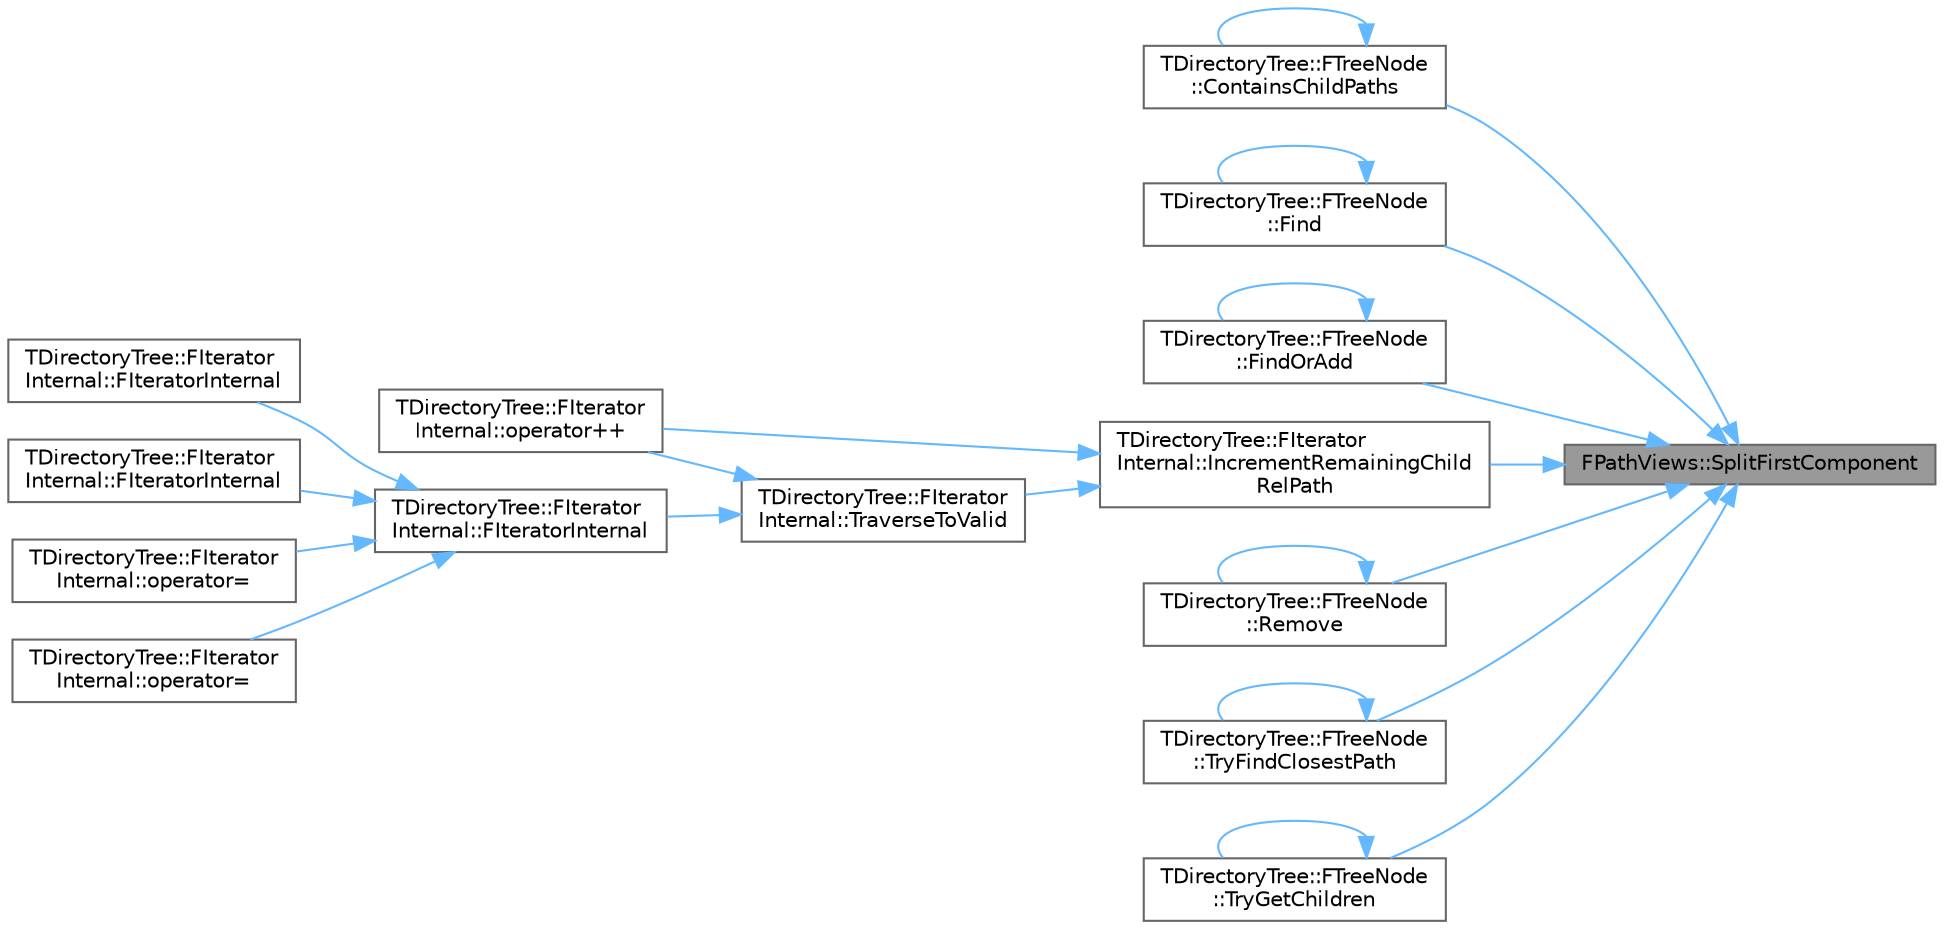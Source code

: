 digraph "FPathViews::SplitFirstComponent"
{
 // INTERACTIVE_SVG=YES
 // LATEX_PDF_SIZE
  bgcolor="transparent";
  edge [fontname=Helvetica,fontsize=10,labelfontname=Helvetica,labelfontsize=10];
  node [fontname=Helvetica,fontsize=10,shape=box,height=0.2,width=0.4];
  rankdir="RL";
  Node1 [id="Node000001",label="FPathViews::SplitFirstComponent",height=0.2,width=0.4,color="gray40", fillcolor="grey60", style="filled", fontcolor="black",tooltip="Split the given absolute or relative path into its topmost directory and the relative path from that ..."];
  Node1 -> Node2 [id="edge1_Node000001_Node000002",dir="back",color="steelblue1",style="solid",tooltip=" "];
  Node2 [id="Node000002",label="TDirectoryTree::FTreeNode\l::ContainsChildPaths",height=0.2,width=0.4,color="grey40", fillcolor="white", style="filled",URL="$d0/d19/structTDirectoryTree_1_1FTreeNode.html#a945536fcf725e8cf57fe73358c5c17c2",tooltip="Recursively search this node's subtree for the given relative path, then return whether that path has..."];
  Node2 -> Node2 [id="edge2_Node000002_Node000002",dir="back",color="steelblue1",style="solid",tooltip=" "];
  Node1 -> Node3 [id="edge3_Node000001_Node000003",dir="back",color="steelblue1",style="solid",tooltip=" "];
  Node3 [id="Node000003",label="TDirectoryTree::FTreeNode\l::Find",height=0.2,width=0.4,color="grey40", fillcolor="white", style="filled",URL="$d0/d19/structTDirectoryTree_1_1FTreeNode.html#a36218170ed9bd86757e682fc0a661919",tooltip="Return pointer to the Value stored in RelPath, if RelPath exists in the tree."];
  Node3 -> Node3 [id="edge4_Node000003_Node000003",dir="back",color="steelblue1",style="solid",tooltip=" "];
  Node1 -> Node4 [id="edge5_Node000001_Node000004",dir="back",color="steelblue1",style="solid",tooltip=" "];
  Node4 [id="Node000004",label="TDirectoryTree::FTreeNode\l::FindOrAdd",height=0.2,width=0.4,color="grey40", fillcolor="white", style="filled",URL="$d0/d19/structTDirectoryTree_1_1FTreeNode.html#ab8175a05fbd95dcc4805a6eb2676a52f",tooltip="Recursively search the node's subtree to find the given relative directory name, adding nodes for the..."];
  Node4 -> Node4 [id="edge6_Node000004_Node000004",dir="back",color="steelblue1",style="solid",tooltip=" "];
  Node1 -> Node5 [id="edge7_Node000001_Node000005",dir="back",color="steelblue1",style="solid",tooltip=" "];
  Node5 [id="Node000005",label="TDirectoryTree::FIterator\lInternal::IncrementRemainingChild\lRelPath",height=0.2,width=0.4,color="grey40", fillcolor="white", style="filled",URL="$d7/d96/structTDirectoryTree_1_1FIteratorInternal.html#aed741d6f137706af1d6a76c800532ebb",tooltip=" "];
  Node5 -> Node6 [id="edge8_Node000005_Node000006",dir="back",color="steelblue1",style="solid",tooltip=" "];
  Node6 [id="Node000006",label="TDirectoryTree::FIterator\lInternal::operator++",height=0.2,width=0.4,color="grey40", fillcolor="white", style="filled",URL="$d7/d96/structTDirectoryTree_1_1FIteratorInternal.html#ac7f17fd63d8226d4e09299b07ea66361",tooltip=" "];
  Node5 -> Node7 [id="edge9_Node000005_Node000007",dir="back",color="steelblue1",style="solid",tooltip=" "];
  Node7 [id="Node000007",label="TDirectoryTree::FIterator\lInternal::TraverseToValid",height=0.2,width=0.4,color="grey40", fillcolor="white", style="filled",URL="$d7/d96/structTDirectoryTree_1_1FIteratorInternal.html#a399536988fb5969f2c58b89e7f660d10",tooltip=" "];
  Node7 -> Node8 [id="edge10_Node000007_Node000008",dir="back",color="steelblue1",style="solid",tooltip=" "];
  Node8 [id="Node000008",label="TDirectoryTree::FIterator\lInternal::FIteratorInternal",height=0.2,width=0.4,color="grey40", fillcolor="white", style="filled",URL="$d7/d96/structTDirectoryTree_1_1FIteratorInternal.html#ab9744dae37b9bdb5f3f8c17ab9458b6e",tooltip=" "];
  Node8 -> Node9 [id="edge11_Node000008_Node000009",dir="back",color="steelblue1",style="solid",tooltip=" "];
  Node9 [id="Node000009",label="TDirectoryTree::FIterator\lInternal::FIteratorInternal",height=0.2,width=0.4,color="grey40", fillcolor="white", style="filled",URL="$d7/d96/structTDirectoryTree_1_1FIteratorInternal.html#aafa9fe5c86d3d347411866ede4a7ab36",tooltip=" "];
  Node8 -> Node10 [id="edge12_Node000008_Node000010",dir="back",color="steelblue1",style="solid",tooltip=" "];
  Node10 [id="Node000010",label="TDirectoryTree::FIterator\lInternal::FIteratorInternal",height=0.2,width=0.4,color="grey40", fillcolor="white", style="filled",URL="$d7/d96/structTDirectoryTree_1_1FIteratorInternal.html#aa75441803e70f147c4647b6e89ef8ed3",tooltip=" "];
  Node8 -> Node11 [id="edge13_Node000008_Node000011",dir="back",color="steelblue1",style="solid",tooltip=" "];
  Node11 [id="Node000011",label="TDirectoryTree::FIterator\lInternal::operator=",height=0.2,width=0.4,color="grey40", fillcolor="white", style="filled",URL="$d7/d96/structTDirectoryTree_1_1FIteratorInternal.html#a42b0280e8c2dde0d5a9488ab024c50c1",tooltip=" "];
  Node8 -> Node12 [id="edge14_Node000008_Node000012",dir="back",color="steelblue1",style="solid",tooltip=" "];
  Node12 [id="Node000012",label="TDirectoryTree::FIterator\lInternal::operator=",height=0.2,width=0.4,color="grey40", fillcolor="white", style="filled",URL="$d7/d96/structTDirectoryTree_1_1FIteratorInternal.html#a93c1d5a7d985e4677df6ed5d16ce075c",tooltip=" "];
  Node7 -> Node6 [id="edge15_Node000007_Node000006",dir="back",color="steelblue1",style="solid",tooltip=" "];
  Node1 -> Node13 [id="edge16_Node000001_Node000013",dir="back",color="steelblue1",style="solid",tooltip=" "];
  Node13 [id="Node000013",label="TDirectoryTree::FTreeNode\l::Remove",height=0.2,width=0.4,color="grey40", fillcolor="white", style="filled",URL="$d0/d19/structTDirectoryTree_1_1FTreeNode.html#a09c3ff5a89134db663c4c5dcdc5b1a0c",tooltip="Remove the Value if it exists in the tree."];
  Node13 -> Node13 [id="edge17_Node000013_Node000013",dir="back",color="steelblue1",style="solid",tooltip=" "];
  Node1 -> Node14 [id="edge18_Node000001_Node000014",dir="back",color="steelblue1",style="solid",tooltip=" "];
  Node14 [id="Node000014",label="TDirectoryTree::FTreeNode\l::TryFindClosestPath",height=0.2,width=0.4,color="grey40", fillcolor="white", style="filled",URL="$d0/d19/structTDirectoryTree_1_1FTreeNode.html#aed4ccd3da2d1663e17939c8e330183bf",tooltip="Recursively search the node's subtree to find the given RelPath."];
  Node14 -> Node14 [id="edge19_Node000014_Node000014",dir="back",color="steelblue1",style="solid",tooltip=" "];
  Node1 -> Node15 [id="edge20_Node000001_Node000015",dir="back",color="steelblue1",style="solid",tooltip=" "];
  Node15 [id="Node000015",label="TDirectoryTree::FTreeNode\l::TryGetChildren",height=0.2,width=0.4,color="grey40", fillcolor="white", style="filled",URL="$d0/d19/structTDirectoryTree_1_1FTreeNode.html#a81cdb4e026c8f14e7e939e03df5f2022",tooltip=" "];
  Node15 -> Node15 [id="edge21_Node000015_Node000015",dir="back",color="steelblue1",style="solid",tooltip=" "];
}
